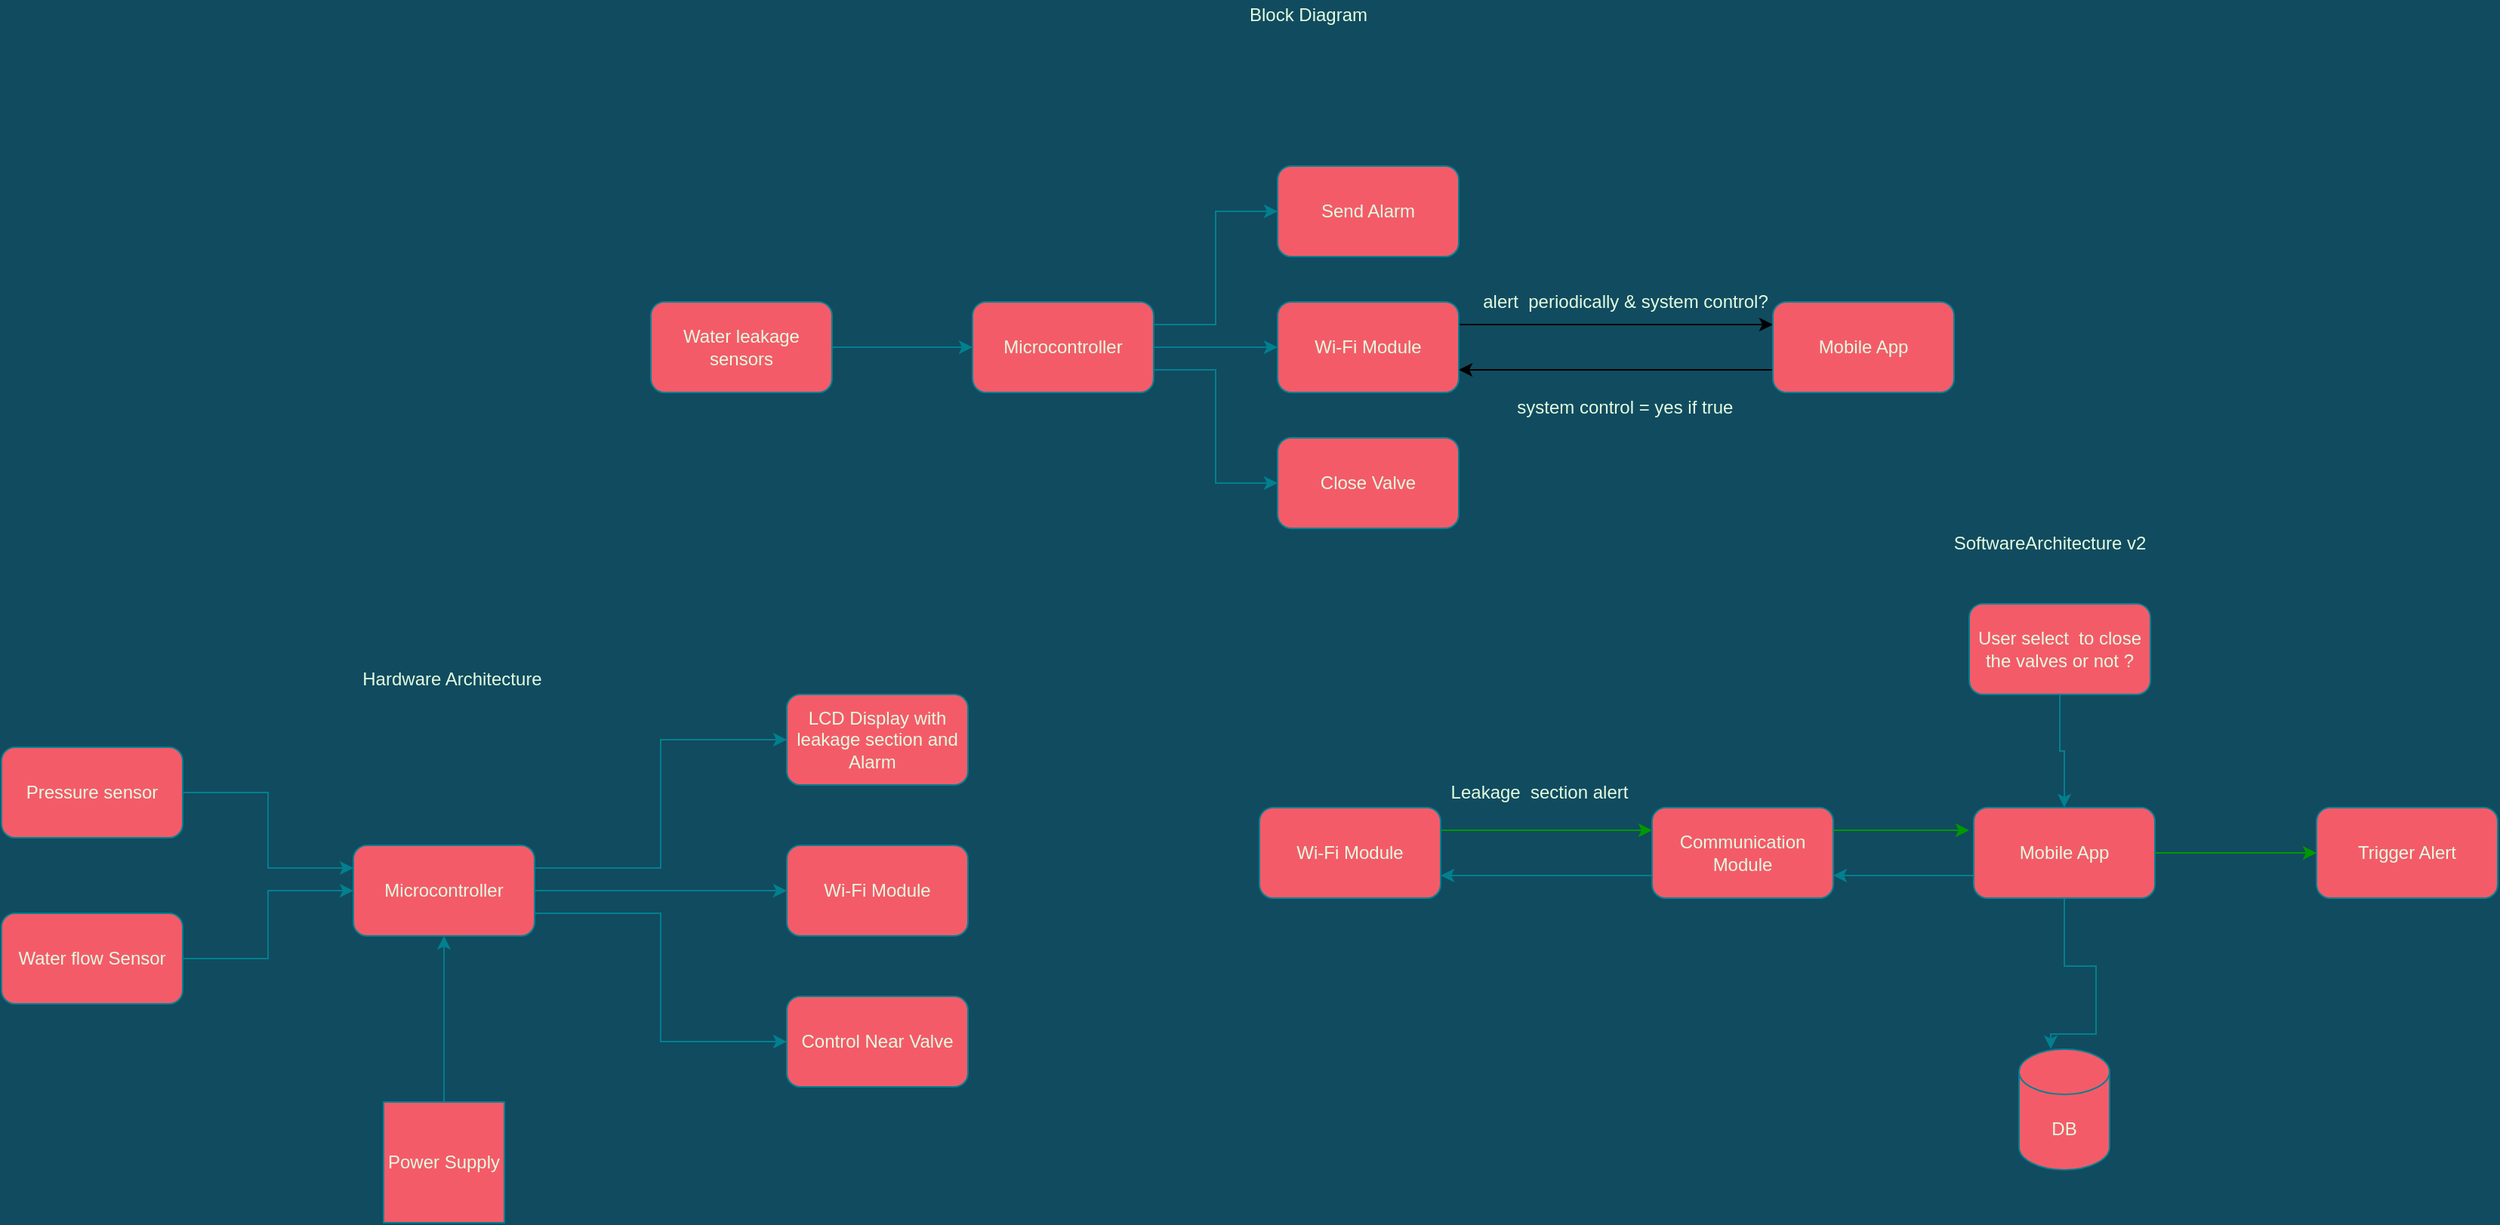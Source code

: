 <mxfile version="13.9.9" type="device"><diagram id="prtHgNgQTEPvFCAcTncT" name="Page-1"><mxGraphModel dx="2387" dy="1933" grid="1" gridSize="10" guides="1" tooltips="1" connect="1" arrows="1" fold="1" page="1" pageScale="1" pageWidth="827" pageHeight="1169" background="#114B5F" math="0" shadow="0"><root><mxCell id="0"/><mxCell id="1" parent="0"/><mxCell id="SQnybKH9WHqkyZ6Rm_hA-1" style="edgeStyle=orthogonalEdgeStyle;rounded=0;orthogonalLoop=1;jettySize=auto;html=1;exitX=1;exitY=0.25;exitDx=0;exitDy=0;entryX=0;entryY=0.25;entryDx=0;entryDy=0;" parent="1" source="s-41AGVcea7jdcrJQPCa-5" target="s-41AGVcea7jdcrJQPCa-9" edge="1"><mxGeometry relative="1" as="geometry"/></mxCell><mxCell id="s-41AGVcea7jdcrJQPCa-5" value=" Wi-Fi Module" style="rounded=1;whiteSpace=wrap;html=1;fillColor=#F45B69;strokeColor=#028090;fontColor=#E4FDE1;" parent="1" vertex="1"><mxGeometry x="415" y="-570" width="120" height="60" as="geometry"/></mxCell><mxCell id="s-41AGVcea7jdcrJQPCa-6" value="Close Valve" style="rounded=1;whiteSpace=wrap;html=1;fillColor=#F45B69;strokeColor=#028090;fontColor=#E4FDE1;" parent="1" vertex="1"><mxGeometry x="415" y="-480" width="120" height="60" as="geometry"/></mxCell><mxCell id="ycBF-VZA4UAo4K3Pk8QI-1" style="edgeStyle=orthogonalEdgeStyle;rounded=0;orthogonalLoop=1;jettySize=auto;html=1;exitX=1;exitY=0.75;exitDx=0;exitDy=0;entryX=0;entryY=0.5;entryDx=0;entryDy=0;labelBackgroundColor=#114B5F;strokeColor=#028090;fontColor=#E4FDE1;" parent="1" source="s-41AGVcea7jdcrJQPCa-8" target="s-41AGVcea7jdcrJQPCa-6" edge="1"><mxGeometry relative="1" as="geometry"/></mxCell><mxCell id="ycBF-VZA4UAo4K3Pk8QI-2" style="edgeStyle=orthogonalEdgeStyle;rounded=0;orthogonalLoop=1;jettySize=auto;html=1;exitX=1;exitY=0.25;exitDx=0;exitDy=0;entryX=0;entryY=0.5;entryDx=0;entryDy=0;labelBackgroundColor=#114B5F;strokeColor=#028090;fontColor=#E4FDE1;" parent="1" source="s-41AGVcea7jdcrJQPCa-8" target="RdET6TChjMe11DOT71Sj-4" edge="1"><mxGeometry relative="1" as="geometry"/></mxCell><mxCell id="ycBF-VZA4UAo4K3Pk8QI-3" style="edgeStyle=orthogonalEdgeStyle;rounded=0;orthogonalLoop=1;jettySize=auto;html=1;entryX=0;entryY=0.5;entryDx=0;entryDy=0;labelBackgroundColor=#114B5F;strokeColor=#028090;fontColor=#E4FDE1;" parent="1" source="s-41AGVcea7jdcrJQPCa-8" target="s-41AGVcea7jdcrJQPCa-5" edge="1"><mxGeometry relative="1" as="geometry"/></mxCell><mxCell id="s-41AGVcea7jdcrJQPCa-8" value="Microcontroller" style="rounded=1;whiteSpace=wrap;html=1;fillColor=#F45B69;strokeColor=#028090;fontColor=#E4FDE1;" parent="1" vertex="1"><mxGeometry x="213" y="-570" width="120" height="60" as="geometry"/></mxCell><mxCell id="SQnybKH9WHqkyZ6Rm_hA-2" style="edgeStyle=orthogonalEdgeStyle;rounded=0;orthogonalLoop=1;jettySize=auto;html=1;exitX=0;exitY=0.75;exitDx=0;exitDy=0;entryX=1;entryY=0.75;entryDx=0;entryDy=0;" parent="1" source="s-41AGVcea7jdcrJQPCa-9" target="s-41AGVcea7jdcrJQPCa-5" edge="1"><mxGeometry relative="1" as="geometry"/></mxCell><mxCell id="s-41AGVcea7jdcrJQPCa-9" value=" Mobile App" style="rounded=1;whiteSpace=wrap;html=1;fillColor=#F45B69;strokeColor=#028090;fontColor=#E4FDE1;" parent="1" vertex="1"><mxGeometry x="743" y="-570" width="120" height="60" as="geometry"/></mxCell><mxCell id="s-41AGVcea7jdcrJQPCa-10" value="Block Diagram" style="text;html=1;align=center;verticalAlign=middle;resizable=0;points=[];autosize=1;fontColor=#E4FDE1;" parent="1" vertex="1"><mxGeometry x="390" y="-770" width="90" height="20" as="geometry"/></mxCell><mxCell id="RdET6TChjMe11DOT71Sj-3" style="edgeStyle=orthogonalEdgeStyle;rounded=0;orthogonalLoop=1;jettySize=auto;html=1;entryX=0;entryY=0.5;entryDx=0;entryDy=0;labelBackgroundColor=#114B5F;strokeColor=#028090;fontColor=#E4FDE1;" parent="1" source="RdET6TChjMe11DOT71Sj-1" target="s-41AGVcea7jdcrJQPCa-8" edge="1"><mxGeometry relative="1" as="geometry"/></mxCell><mxCell id="RdET6TChjMe11DOT71Sj-1" value="Water leakage sensors" style="rounded=1;whiteSpace=wrap;html=1;fillColor=#F45B69;strokeColor=#028090;fontColor=#E4FDE1;" parent="1" vertex="1"><mxGeometry y="-570" width="120" height="60" as="geometry"/></mxCell><mxCell id="RdET6TChjMe11DOT71Sj-4" value=" Send Alarm" style="rounded=1;whiteSpace=wrap;html=1;fillColor=#F45B69;strokeColor=#028090;fontColor=#E4FDE1;" parent="1" vertex="1"><mxGeometry x="415" y="-660" width="120" height="60" as="geometry"/></mxCell><mxCell id="RdET6TChjMe11DOT71Sj-23" style="edgeStyle=orthogonalEdgeStyle;rounded=0;orthogonalLoop=1;jettySize=auto;html=1;exitX=1;exitY=0.25;exitDx=0;exitDy=0;entryX=0;entryY=0.5;entryDx=0;entryDy=0;labelBackgroundColor=#114B5F;strokeColor=#028090;fontColor=#E4FDE1;" parent="1" source="RdET6TChjMe11DOT71Sj-7" target="RdET6TChjMe11DOT71Sj-14" edge="1"><mxGeometry relative="1" as="geometry"/></mxCell><mxCell id="RdET6TChjMe11DOT71Sj-24" style="edgeStyle=orthogonalEdgeStyle;rounded=0;orthogonalLoop=1;jettySize=auto;html=1;labelBackgroundColor=#114B5F;strokeColor=#028090;fontColor=#E4FDE1;" parent="1" source="RdET6TChjMe11DOT71Sj-7" target="RdET6TChjMe11DOT71Sj-15" edge="1"><mxGeometry relative="1" as="geometry"/></mxCell><mxCell id="RdET6TChjMe11DOT71Sj-25" style="edgeStyle=orthogonalEdgeStyle;rounded=0;orthogonalLoop=1;jettySize=auto;html=1;exitX=1;exitY=0.75;exitDx=0;exitDy=0;entryX=0;entryY=0.5;entryDx=0;entryDy=0;labelBackgroundColor=#114B5F;strokeColor=#028090;fontColor=#E4FDE1;" parent="1" source="RdET6TChjMe11DOT71Sj-7" target="RdET6TChjMe11DOT71Sj-13" edge="1"><mxGeometry relative="1" as="geometry"/></mxCell><mxCell id="RdET6TChjMe11DOT71Sj-7" value="Microcontroller" style="rounded=1;whiteSpace=wrap;html=1;fillColor=#F45B69;strokeColor=#028090;fontColor=#E4FDE1;" parent="1" vertex="1"><mxGeometry x="-197" y="-210" width="120" height="60" as="geometry"/></mxCell><mxCell id="RdET6TChjMe11DOT71Sj-11" style="edgeStyle=orthogonalEdgeStyle;rounded=0;orthogonalLoop=1;jettySize=auto;html=1;entryX=0;entryY=0.25;entryDx=0;entryDy=0;labelBackgroundColor=#114B5F;strokeColor=#028090;fontColor=#E4FDE1;" parent="1" source="RdET6TChjMe11DOT71Sj-8" target="RdET6TChjMe11DOT71Sj-7" edge="1"><mxGeometry relative="1" as="geometry"/></mxCell><mxCell id="RdET6TChjMe11DOT71Sj-8" value="Pressure sensor" style="rounded=1;whiteSpace=wrap;html=1;fillColor=#F45B69;strokeColor=#028090;fontColor=#E4FDE1;" parent="1" vertex="1"><mxGeometry x="-430" y="-275" width="120" height="60" as="geometry"/></mxCell><mxCell id="RdET6TChjMe11DOT71Sj-12" style="edgeStyle=orthogonalEdgeStyle;rounded=0;orthogonalLoop=1;jettySize=auto;html=1;entryX=0;entryY=0.5;entryDx=0;entryDy=0;labelBackgroundColor=#114B5F;strokeColor=#028090;fontColor=#E4FDE1;" parent="1" source="RdET6TChjMe11DOT71Sj-9" target="RdET6TChjMe11DOT71Sj-7" edge="1"><mxGeometry relative="1" as="geometry"/></mxCell><mxCell id="RdET6TChjMe11DOT71Sj-9" value="Water flow Sensor" style="rounded=1;whiteSpace=wrap;html=1;fillColor=#F45B69;strokeColor=#028090;fontColor=#E4FDE1;" parent="1" vertex="1"><mxGeometry x="-430" y="-165" width="120" height="60" as="geometry"/></mxCell><mxCell id="RdET6TChjMe11DOT71Sj-13" value="Control Near Valve" style="rounded=1;whiteSpace=wrap;html=1;fillColor=#F45B69;strokeColor=#028090;fontColor=#E4FDE1;" parent="1" vertex="1"><mxGeometry x="90" y="-110" width="120" height="60" as="geometry"/></mxCell><mxCell id="RdET6TChjMe11DOT71Sj-14" value="LCD Display with leakage section and Alarm&amp;nbsp;&amp;nbsp;" style="rounded=1;whiteSpace=wrap;html=1;fillColor=#F45B69;strokeColor=#028090;fontColor=#E4FDE1;" parent="1" vertex="1"><mxGeometry x="90" y="-310" width="120" height="60" as="geometry"/></mxCell><mxCell id="RdET6TChjMe11DOT71Sj-15" value="&lt;span&gt;Wi-Fi Module&lt;/span&gt;" style="rounded=1;whiteSpace=wrap;html=1;fillColor=#F45B69;strokeColor=#028090;fontColor=#E4FDE1;" parent="1" vertex="1"><mxGeometry x="90" y="-210" width="120" height="60" as="geometry"/></mxCell><mxCell id="RdET6TChjMe11DOT71Sj-21" style="edgeStyle=orthogonalEdgeStyle;rounded=0;orthogonalLoop=1;jettySize=auto;html=1;entryX=0.5;entryY=1;entryDx=0;entryDy=0;labelBackgroundColor=#114B5F;strokeColor=#028090;fontColor=#E4FDE1;" parent="1" source="RdET6TChjMe11DOT71Sj-20" target="RdET6TChjMe11DOT71Sj-7" edge="1"><mxGeometry relative="1" as="geometry"/></mxCell><mxCell id="RdET6TChjMe11DOT71Sj-20" value="Power Supply" style="whiteSpace=wrap;html=1;aspect=fixed;fillColor=#F45B69;strokeColor=#028090;fontColor=#E4FDE1;" parent="1" vertex="1"><mxGeometry x="-177" y="-40" width="80" height="80" as="geometry"/></mxCell><mxCell id="RdET6TChjMe11DOT71Sj-26" value="Hardware Architecture" style="text;html=1;align=center;verticalAlign=middle;resizable=0;points=[];autosize=1;fontColor=#E4FDE1;" parent="1" vertex="1"><mxGeometry x="-197" y="-330" width="130" height="20" as="geometry"/></mxCell><mxCell id="RdET6TChjMe11DOT71Sj-27" style="edgeStyle=orthogonalEdgeStyle;rounded=0;orthogonalLoop=1;jettySize=auto;html=1;exitX=1;exitY=0.25;exitDx=0;exitDy=0;entryX=0;entryY=0.25;entryDx=0;entryDy=0;labelBackgroundColor=#114B5F;fontColor=#E4FDE1;strokeColor=#009900;" parent="1" source="RdET6TChjMe11DOT71Sj-28" target="RdET6TChjMe11DOT71Sj-35" edge="1"><mxGeometry relative="1" as="geometry"/></mxCell><mxCell id="RdET6TChjMe11DOT71Sj-28" value="Wi-Fi Module" style="rounded=1;whiteSpace=wrap;html=1;fillColor=#F45B69;strokeColor=#028090;fontColor=#E4FDE1;" parent="1" vertex="1"><mxGeometry x="403" y="-235" width="120" height="60" as="geometry"/></mxCell><mxCell id="RdET6TChjMe11DOT71Sj-29" style="edgeStyle=orthogonalEdgeStyle;rounded=0;orthogonalLoop=1;jettySize=auto;html=1;exitX=0;exitY=0.75;exitDx=0;exitDy=0;entryX=1;entryY=0.75;entryDx=0;entryDy=0;labelBackgroundColor=#114B5F;strokeColor=#028090;fontColor=#E4FDE1;" parent="1" source="RdET6TChjMe11DOT71Sj-32" target="RdET6TChjMe11DOT71Sj-35" edge="1"><mxGeometry relative="1" as="geometry"/></mxCell><mxCell id="RdET6TChjMe11DOT71Sj-30" style="edgeStyle=orthogonalEdgeStyle;rounded=0;orthogonalLoop=1;jettySize=auto;html=1;exitX=0.75;exitY=1;exitDx=0;exitDy=0;entryX=0.35;entryY=0;entryDx=0;entryDy=0;entryPerimeter=0;labelBackgroundColor=#114B5F;strokeColor=#028090;fontColor=#E4FDE1;" parent="1" source="RdET6TChjMe11DOT71Sj-32" target="RdET6TChjMe11DOT71Sj-40" edge="1"><mxGeometry relative="1" as="geometry"><Array as="points"><mxPoint x="936" y="-175"/><mxPoint x="936" y="-130"/><mxPoint x="957" y="-130"/><mxPoint x="957" y="-85"/></Array></mxGeometry></mxCell><mxCell id="RdET6TChjMe11DOT71Sj-42" style="edgeStyle=orthogonalEdgeStyle;rounded=0;orthogonalLoop=1;jettySize=auto;html=1;entryX=0;entryY=0.5;entryDx=0;entryDy=0;labelBackgroundColor=#114B5F;strokeColor=#009900;fontColor=#E4FDE1;" parent="1" source="RdET6TChjMe11DOT71Sj-32" target="RdET6TChjMe11DOT71Sj-41" edge="1"><mxGeometry relative="1" as="geometry"/></mxCell><mxCell id="RdET6TChjMe11DOT71Sj-32" value="Mobile App" style="rounded=1;whiteSpace=wrap;html=1;fillColor=#F45B69;strokeColor=#028090;fontColor=#E4FDE1;" parent="1" vertex="1"><mxGeometry x="876" y="-235" width="120" height="60" as="geometry"/></mxCell><mxCell id="RdET6TChjMe11DOT71Sj-34" style="edgeStyle=orthogonalEdgeStyle;rounded=0;orthogonalLoop=1;jettySize=auto;html=1;exitX=0;exitY=0.75;exitDx=0;exitDy=0;entryX=1;entryY=0.75;entryDx=0;entryDy=0;labelBackgroundColor=#114B5F;strokeColor=#028090;fontColor=#E4FDE1;" parent="1" source="RdET6TChjMe11DOT71Sj-35" target="RdET6TChjMe11DOT71Sj-28" edge="1"><mxGeometry relative="1" as="geometry"/></mxCell><mxCell id="RdET6TChjMe11DOT71Sj-35" value="Communication Module" style="rounded=1;whiteSpace=wrap;html=1;fillColor=#F45B69;strokeColor=#028090;fontColor=#E4FDE1;" parent="1" vertex="1"><mxGeometry x="663" y="-235" width="120" height="60" as="geometry"/></mxCell><mxCell id="RdET6TChjMe11DOT71Sj-40" value="DB" style="shape=cylinder3;whiteSpace=wrap;html=1;boundedLbl=1;backgroundOutline=1;size=15;fillColor=#F45B69;strokeColor=#028090;fontColor=#E4FDE1;" parent="1" vertex="1"><mxGeometry x="906" y="-75" width="60" height="80" as="geometry"/></mxCell><mxCell id="RdET6TChjMe11DOT71Sj-41" value="Trigger Alert" style="rounded=1;whiteSpace=wrap;html=1;fillColor=#F45B69;strokeColor=#028090;fontColor=#E4FDE1;" parent="1" vertex="1"><mxGeometry x="1103" y="-235" width="120" height="60" as="geometry"/></mxCell><mxCell id="RdET6TChjMe11DOT71Sj-43" value="SoftwareArchitecture v2" style="text;html=1;align=center;verticalAlign=middle;resizable=0;points=[];autosize=1;fontColor=#E4FDE1;" parent="1" vertex="1"><mxGeometry x="856" y="-420" width="140" height="20" as="geometry"/></mxCell><mxCell id="SQnybKH9WHqkyZ6Rm_hA-3" value="alert&amp;nbsp; periodically &amp;amp; system control?" style="text;html=1;align=center;verticalAlign=middle;resizable=0;points=[];autosize=1;fontColor=#E4FDE1;" parent="1" vertex="1"><mxGeometry x="545" y="-580" width="200" height="20" as="geometry"/></mxCell><mxCell id="SQnybKH9WHqkyZ6Rm_hA-5" value="&amp;nbsp;system control = yes if true" style="text;html=1;align=center;verticalAlign=middle;resizable=0;points=[];autosize=1;fontColor=#E4FDE1;" parent="1" vertex="1"><mxGeometry x="563" y="-510" width="160" height="20" as="geometry"/></mxCell><mxCell id="ATPGoKXhD7dfr0wmMxm_-14" style="edgeStyle=orthogonalEdgeStyle;rounded=0;orthogonalLoop=1;jettySize=auto;html=1;exitX=1;exitY=0.25;exitDx=0;exitDy=0;labelBackgroundColor=#114B5F;fontColor=#E4FDE1;strokeColor=#009900;" parent="1" source="RdET6TChjMe11DOT71Sj-35" edge="1"><mxGeometry relative="1" as="geometry"><mxPoint x="803" y="-220" as="sourcePoint"/><mxPoint x="873" y="-220" as="targetPoint"/></mxGeometry></mxCell><mxCell id="ATPGoKXhD7dfr0wmMxm_-15" value="Leakage&amp;nbsp; section alert" style="text;html=1;align=center;verticalAlign=middle;resizable=0;points=[];autosize=1;fontColor=#E4FDE1;" parent="1" vertex="1"><mxGeometry x="523" y="-255" width="130" height="20" as="geometry"/></mxCell><mxCell id="ATPGoKXhD7dfr0wmMxm_-21" style="edgeStyle=orthogonalEdgeStyle;rounded=0;orthogonalLoop=1;jettySize=auto;html=1;entryX=0.5;entryY=0;entryDx=0;entryDy=0;strokeColor=#028090;fontColor=#E4FDE1;labelBackgroundColor=#114B5F;" parent="1" source="ATPGoKXhD7dfr0wmMxm_-17" target="RdET6TChjMe11DOT71Sj-32" edge="1"><mxGeometry relative="1" as="geometry"/></mxCell><mxCell id="ATPGoKXhD7dfr0wmMxm_-17" value="User select&amp;nbsp; to close the valves or not ?" style="rounded=1;whiteSpace=wrap;html=1;fillColor=#F45B69;strokeColor=#028090;fontColor=#E4FDE1;" parent="1" vertex="1"><mxGeometry x="873" y="-370" width="120" height="60" as="geometry"/></mxCell></root></mxGraphModel></diagram></mxfile>